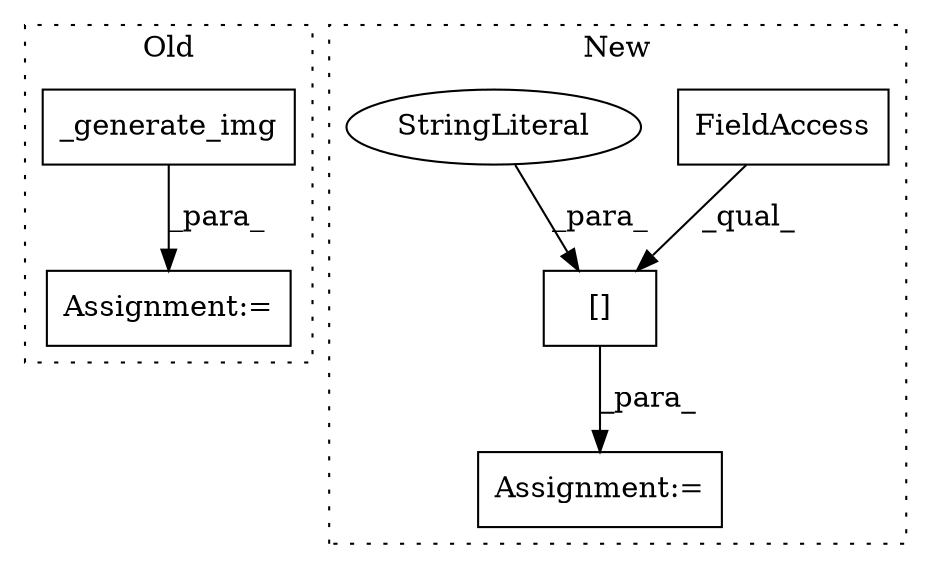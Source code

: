 digraph G {
subgraph cluster0 {
1 [label="_generate_img" a="32" s="35080" l="15" shape="box"];
6 [label="Assignment:=" a="7" s="35079" l="1" shape="box"];
label = "Old";
style="dotted";
}
subgraph cluster1 {
2 [label="[]" a="2" s="37261,37278" l="12,1" shape="box"];
3 [label="FieldAccess" a="22" s="37261" l="11" shape="box"];
4 [label="StringLiteral" a="45" s="37273" l="5" shape="ellipse"];
5 [label="Assignment:=" a="7" s="37260" l="1" shape="box"];
label = "New";
style="dotted";
}
1 -> 6 [label="_para_"];
2 -> 5 [label="_para_"];
3 -> 2 [label="_qual_"];
4 -> 2 [label="_para_"];
}